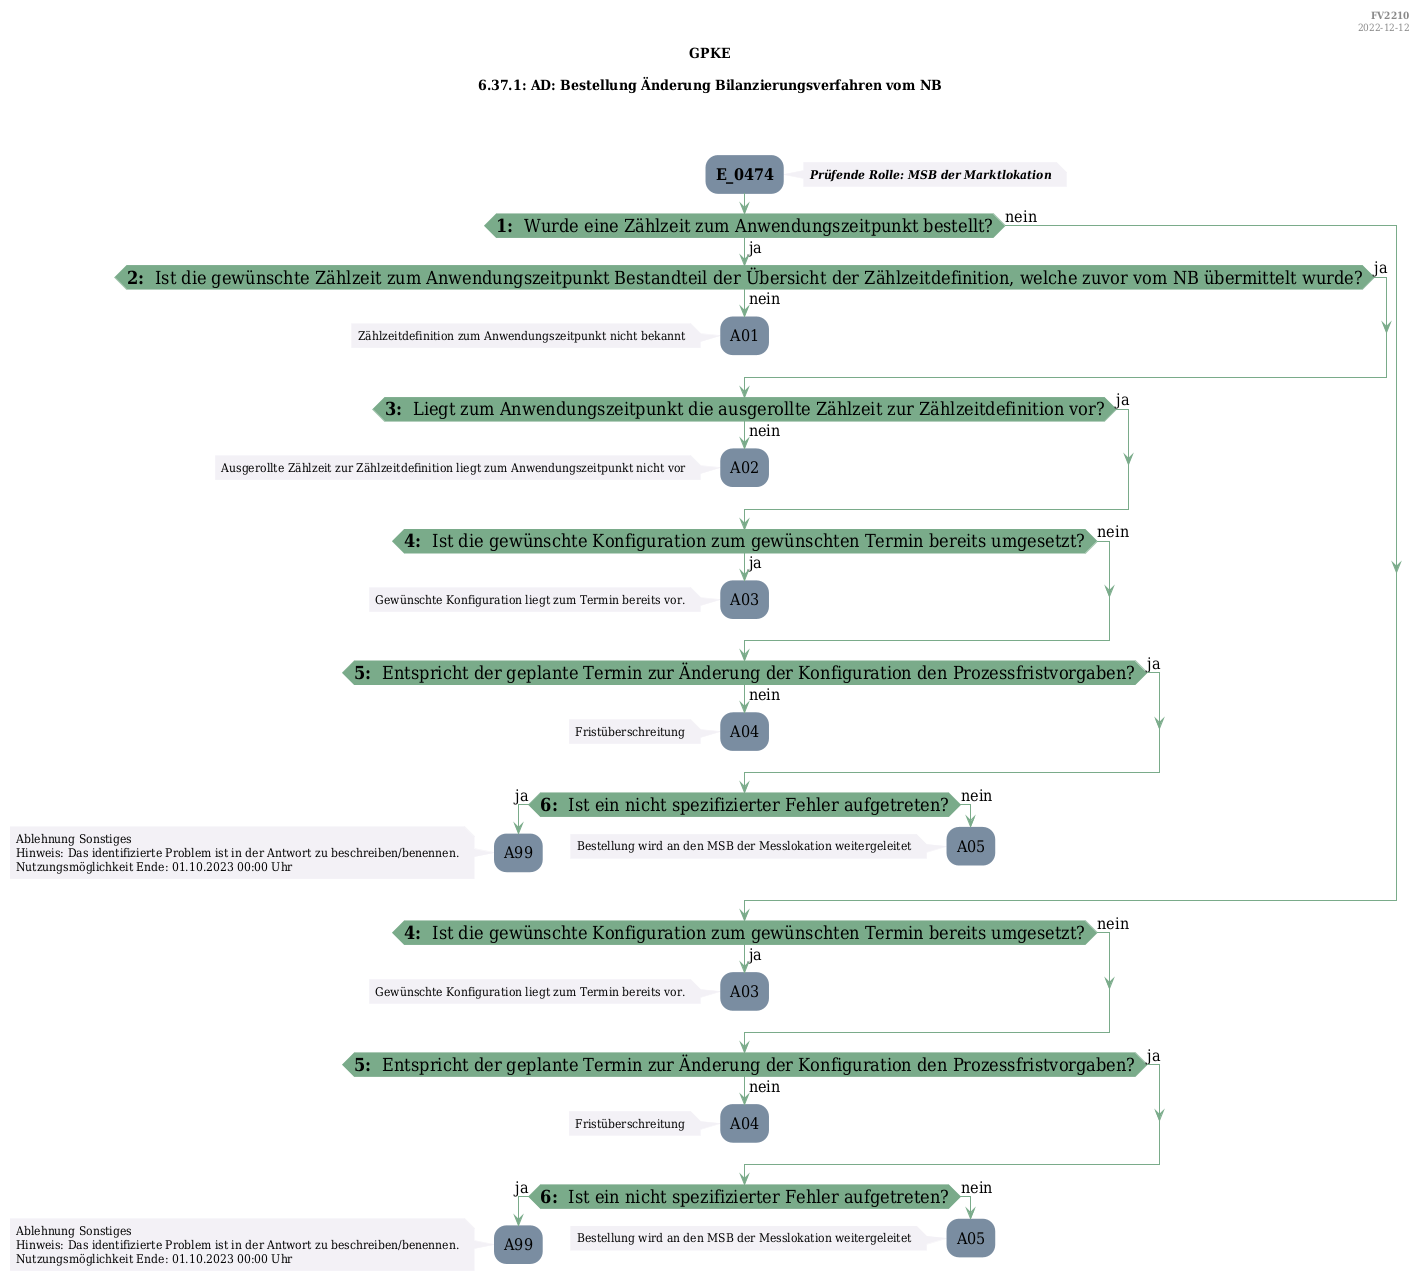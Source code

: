 @startuml
skinparam Shadowing false
skinparam NoteBorderColor #f3f1f6
skinparam NoteBackgroundColor #f3f1f6
skinparam NoteFontSize 12
skinparam ActivityBorderColor none
skinparam ActivityBackgroundColor #7a8da1
skinparam ActivityFontSize 16
skinparam ArrowColor #7aab8a
skinparam ArrowFontSize 16
skinparam ActivityDiamondBackgroundColor #7aab8a
skinparam ActivityDiamondBorderColor #7aab8a
skinparam ActivityDiamondFontSize 18
skinparam defaultFontName DejaVu Serif Condensed
skinparam ActivityEndColor #669580

header
<b>FV2210
2022-12-12
endheader

title
GPKE

6.37.1: AD: Bestellung Änderung Bilanzierungsverfahren vom NB



end title
:<b>E_0474</b>;
note right
<b><i>Prüfende Rolle: MSB der Marktlokation
end note

if (<b>1: </b> Wurde eine Zählzeit zum Anwendungszeitpunkt bestellt?) then (ja)
    if (<b>2: </b> Ist die gewünschte Zählzeit zum Anwendungszeitpunkt Bestandteil der Übersicht der Zählzeitdefinition, welche zuvor vom NB übermittelt wurde?) then (ja)
    else (nein)
        :A01;
        note left
            Zählzeitdefinition zum Anwendungszeitpunkt nicht bekannt
        endnote
        kill;
    endif
    if (<b>3: </b> Liegt zum Anwendungszeitpunkt die ausgerollte Zählzeit zur Zählzeitdefinition vor?) then (ja)
    else (nein)
        :A02;
        note left
            Ausgerollte Zählzeit zur Zählzeitdefinition liegt zum Anwendungszeitpunkt nicht vor
        endnote
        kill;
    endif
    if (<b>4: </b> Ist die gewünschte Konfiguration zum gewünschten Termin bereits umgesetzt?) then (ja)
        :A03;
        note left
            Gewünschte Konfiguration liegt zum Termin bereits vor.
        endnote
        kill;
    else (nein)
    endif
    if (<b>5: </b> Entspricht der geplante Termin zur Änderung der Konfiguration den Prozessfristvorgaben?) then (ja)
    else (nein)
        :A04;
        note left
            Fristüberschreitung
        endnote
        kill;
    endif
    if (<b>6: </b> Ist ein nicht spezifizierter Fehler aufgetreten?) then (ja)
        :A99;
        note left
            Ablehnung Sonstiges
            Hinweis: Das identifizierte Problem ist in der Antwort zu beschreiben/benennen.
            Nutzungsmöglichkeit Ende: 01.10.2023 00:00 Uhr
        endnote
        kill;
    else (nein)
        :A05;
        note left
            Bestellung wird an den MSB der Messlokation weitergeleitet
        endnote
        kill;
    endif
else (nein)
endif
if (<b>4: </b> Ist die gewünschte Konfiguration zum gewünschten Termin bereits umgesetzt?) then (ja)
    :A03;
    note left
        Gewünschte Konfiguration liegt zum Termin bereits vor.
    endnote
    kill;
else (nein)
endif
if (<b>5: </b> Entspricht der geplante Termin zur Änderung der Konfiguration den Prozessfristvorgaben?) then (ja)
else (nein)
    :A04;
    note left
        Fristüberschreitung
    endnote
    kill;
endif
if (<b>6: </b> Ist ein nicht spezifizierter Fehler aufgetreten?) then (ja)
    :A99;
    note left
        Ablehnung Sonstiges
        Hinweis: Das identifizierte Problem ist in der Antwort zu beschreiben/benennen.
        Nutzungsmöglichkeit Ende: 01.10.2023 00:00 Uhr
    endnote
    kill;
else (nein)
    :A05;
    note left
        Bestellung wird an den MSB der Messlokation weitergeleitet
    endnote
    kill;
endif

@enduml
